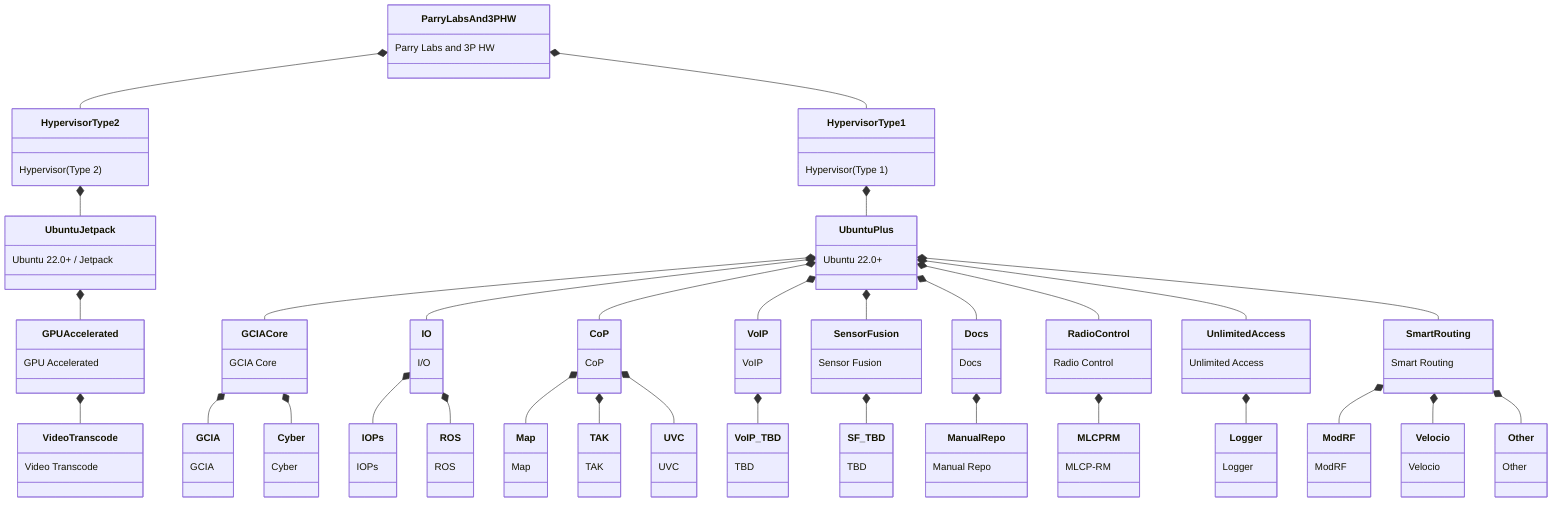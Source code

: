 classDiagram
    class ParryLabsAnd3PHW {
        Parry Labs and 3P HW
    }

    class HypervisorType2 {
        Hypervisor (Type 2)
    }
    ParryLabsAnd3PHW *-- HypervisorType2

    class UbuntuJetpack {
        Ubuntu 22.0+ / Jetpack
    }
    HypervisorType2 *-- UbuntuJetpack

    class GPUAccelerated {
        GPU Accelerated
    }
    class VideoTranscode {
        Video Transcode
    }
    GPUAccelerated *-- VideoTranscode
    UbuntuJetpack *-- GPUAccelerated

    class HypervisorType1 {
        Hypervisor (Type 1)
    }
    ParryLabsAnd3PHW *-- HypervisorType1

    class UbuntuPlus {
        Ubuntu 22.0+
    }
    HypervisorType1 *-- UbuntuPlus

    class GCIACore {
        GCIA Core
    }
    class GCIA {
        GCIA
    }
    class Cyber {
        Cyber
    }
    GCIACore *-- GCIA
    GCIACore *-- Cyber
    UbuntuPlus *-- GCIACore

    class IO {
        I/O
    }
    class IOPs {
        IOPs
    }
    class ROS {
        ROS
    }
    IO *-- IOPs
    IO *-- ROS
    UbuntuPlus *-- IO

    class CoP {
        CoP
    }
    class Map {
        Map
    }
    class TAK {
        TAK
    }
    class UVC {
        UVC
    }
    CoP *-- Map
    CoP *-- TAK
    CoP *-- UVC
    UbuntuPlus *-- CoP

    class VoIP {
        VoIP
    }
    class VoIP_TBD {
        TBD
    }
    VoIP *-- VoIP_TBD
    UbuntuPlus *-- VoIP

    class SensorFusion {
        Sensor Fusion
    }
    class SF_TBD {
        TBD
    }
    SensorFusion *-- SF_TBD
    UbuntuPlus *-- SensorFusion

    class Docs {
        Docs
    }
    class ManualRepo {
        Manual Repo
    }
    Docs *-- ManualRepo
    UbuntuPlus *-- Docs

    class RadioControl {
        Radio Control
    }
    class MLCPRM {
        MLCP-RM
    }
    RadioControl *-- MLCPRM
    UbuntuPlus *-- RadioControl

    class UnlimitedAccess {
        Unlimited Access
    }
    class Logger {
        Logger
    }
    UnlimitedAccess *-- Logger
    UbuntuPlus *-- UnlimitedAccess

    class SmartRouting {
        Smart Routing
    }
    class ModRF {
        ModRF
    }
    class Velocio {
        Velocio
    }
    class Other {
        Other
    }
    SmartRouting *-- ModRF
    SmartRouting *-- Velocio
    SmartRouting *-- Other
    UbuntuPlus *-- SmartRouting